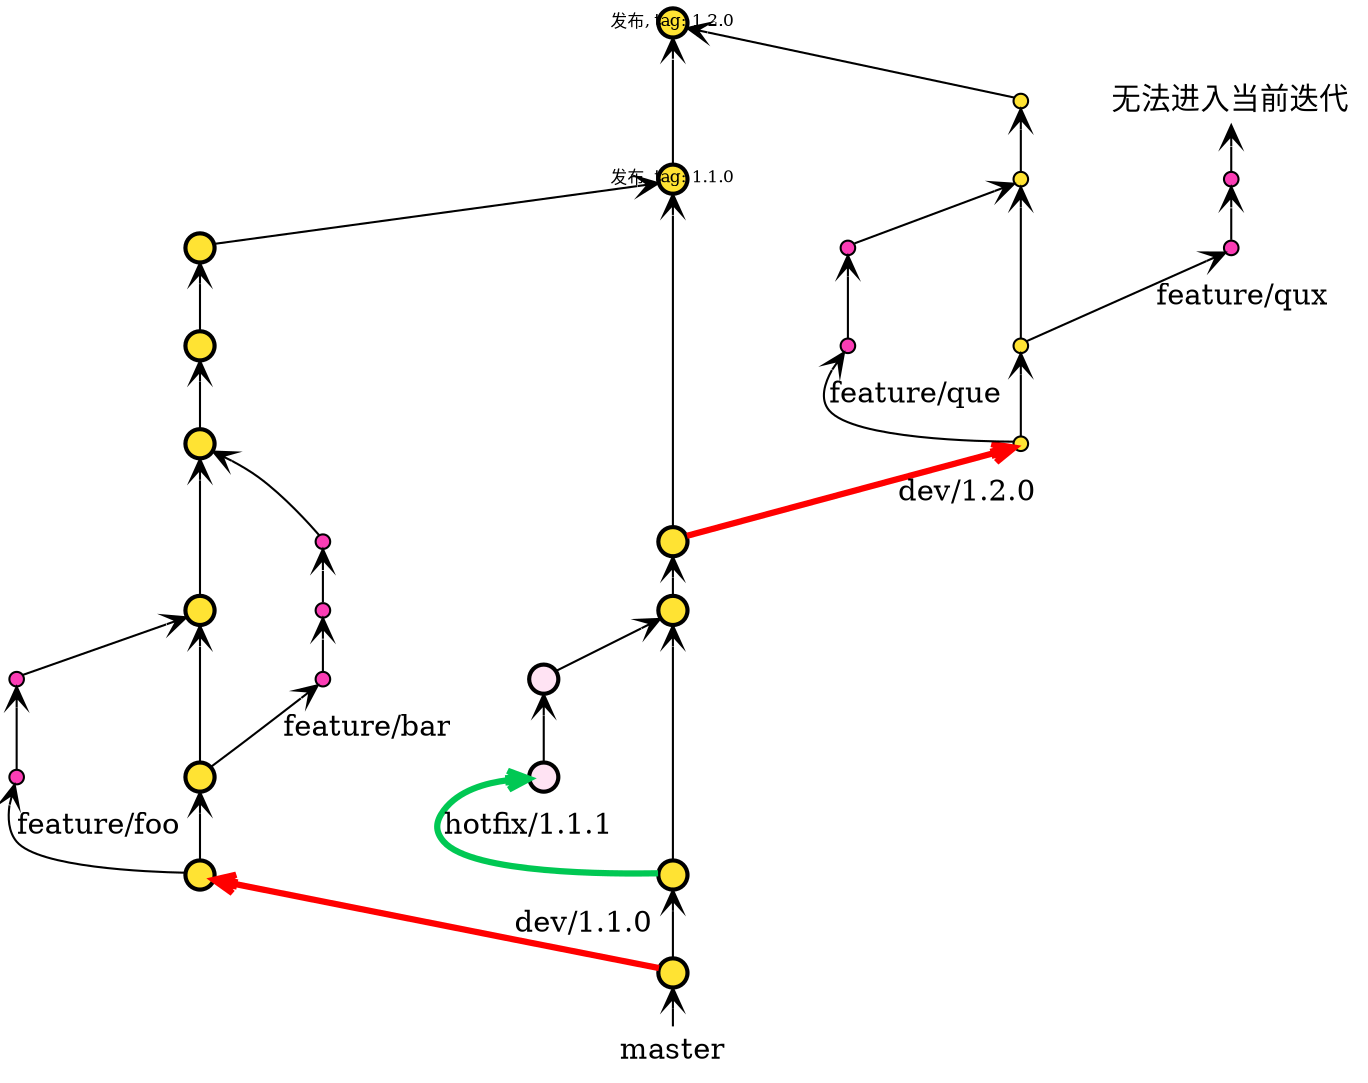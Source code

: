 // https://graphviz.gitlab.io/_pages/doc/info/attrs.html
digraph dev {
rankdir="BT";
nodesep=0.5;
ranksep=0.25;
splines=true;
forcelabels=false;

// general
node [style=filled, color="#00000055", fontcolor="black", font="Consolas", fontsize="8pt" ];
edge [arrowhead=open, color="#00000055", penwidth=1];

// graph
node [label="", fixedsize=true, width=0.2, height=0.2, shape=circle, penwidth=2]

// new 
node [style=filled, color="#000000", fontcolor="black", font="Consolas", fontsize="8pt" ];
edge [arrowhead=open, color="#000000", penwidth=1];

node [group="develop_new", fillcolor="#FFE333"];

dn110_begin;
dnfix_begin;
dnfix_end;
dn110_end [label="发布, tag: 1.1.0"];
dn120_begin;
dn120_end [label="发布, tag: 1.2.0"];
subgraph {
    rank=source;
    dnfake [label="master", fixedsize=false, fontsize=14, fillcolor=none, shape=none, width=0, height=0, penwidth=0, margin=0.05];
}
dnfake -> dn110_begin -> dnfix_begin -> dnfix_end -> dn120_begin -> dn110_end -> dn120_end;

// hotfix/1.1.1
node [group="hotfix/1.1.1", fillcolor="#FFE3F3"];
dnfix_1;
dnfix_2;
dnfix_begin -> dnfix_1 [label="hotfix/1.1.1" color="#00c853", penwidth=3];
dnfix_1 -> dnfix_2 -> dnfix_end;

// dev/1.1.0
node [group="dev/1.1.0", fillcolor="#FFE333"];
dn110_1;
dn110_2;
dn110_3;
dn110_4;
dn110_5;
dn110_6;
dn110_begin -> dn110_1 [label="dev/1.1.0" color="red", penwidth=3];
dn110_1 -> dn110_2 -> dn110_3 -> dn110_4 -> dn110_5 -> dn110_6;
dn110_6 -> dn110_end;

node  [group="feature_new_1", fixedsize=true, width=0.1, height=0.1, penwidth=1, fillcolor="#FB3DB5"];
fn110_1_3_1;
fn110_1_3_2;
dn110_1 -> fn110_1_3_1 [label="feature/foo"];
fn110_1_3_1 -> fn110_1_3_2 -> dn110_3;
fn110_2_5_1;
fn110_2_5_2;
fn110_2_5_3;
dn110_2 -> fn110_2_5_1 [label="feature/bar"];
fn110_2_5_1 -> fn110_2_5_2 -> fn110_2_5_3 -> dn110_4;

// dev/1.2.0
node [group="dev/1.2.0", fillcolor="#FFE333"];
dn120_1;
dn120_2;
dn120_3;
dn120_4;
dn120_begin -> dn120_1 [label="dev/1.2.0", color="red", penwidth=3];
dn120_1 -> dn120_2 -> dn120_3 -> dn120_4;
dn120_4 -> dn120_end;

node  [group="feature_new_120", fixedsize=true, width=0.1, height=0.1, penwidth=1, fillcolor="#FB3DB5"];
fn120_1_4_1;
fn120_1_4_2;
dn120_1 -> fn120_1_4_1 [label="feature/que"];
fn120_1_4_1 -> fn120_1_4_2 -> dn120_3;
fn120_2_6_1;
fn120_2_6_2;
fn120_2_6_3 [label="无法进入当前迭代", fixedsize=false, fontsize=14, fillcolor=none, shape=none, width=0, height=0, penwidth=0, margin=0.05];
dn120_2 -> fn120_2_6_1 [label="feature/qux"];
fn120_2_6_1 -> fn120_2_6_2 -> fn120_2_6_3;


}
